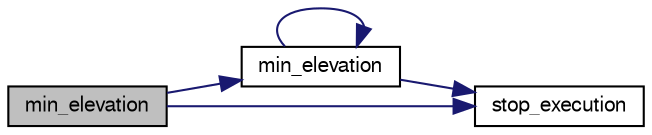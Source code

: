 digraph "min_elevation"
{
  bgcolor="transparent";
  edge [fontname="FreeSans",fontsize="10",labelfontname="FreeSans",labelfontsize="10"];
  node [fontname="FreeSans",fontsize="10",shape=record];
  rankdir="LR";
  Node1 [label="min_elevation",height=0.2,width=0.4,color="black", fillcolor="grey75", style="filled" fontcolor="black"];
  Node1 -> Node2 [color="midnightblue",fontsize="10",style="solid"];
  Node2 [label="min_elevation",height=0.2,width=0.4,color="black",URL="$b__volumes_8c.html#a3b83d707ea58c1cdce36f981de3e7d12"];
  Node2 -> Node2 [color="midnightblue",fontsize="10",style="solid"];
  Node2 -> Node3 [color="midnightblue",fontsize="10",style="solid"];
  Node3 [label="stop_execution",height=0.2,width=0.4,color="black",URL="$t__utilities_8h.html#aad115bd95a94025215aa780dfcf894aa"];
  Node1 -> Node3 [color="midnightblue",fontsize="10",style="solid"];
}
